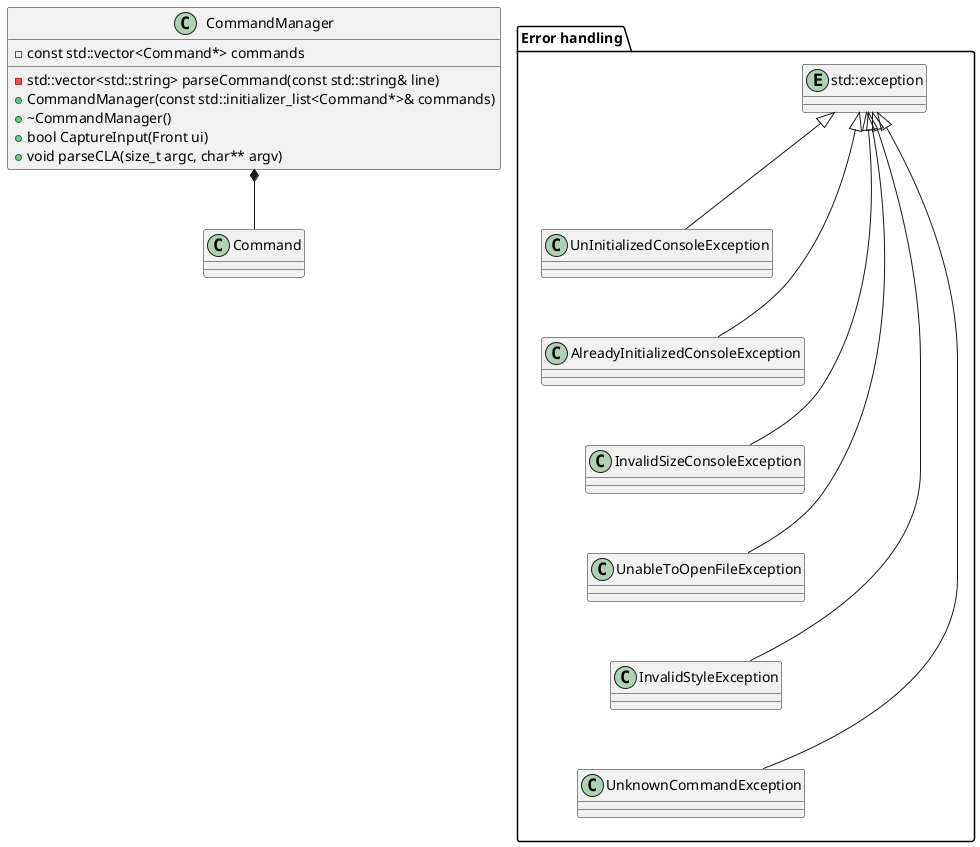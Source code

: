 @startuml Errors

top to bottom direction

package "Error handling" {
    entity std::exception { }
    
    together {
        class UnInitializedConsoleException { }
        class AlreadyInitializedConsoleException { }
        class InvalidSizeConsoleException { }
        class UnableToOpenFileException  {}
        class InvalidStyleException { }
        class UnknownCommandException { }
    }

    std::exception <|-- UnInitializedConsoleException
    std::exception <|-- AlreadyInitializedConsoleException
    std::exception <|-- InvalidSizeConsoleException
    std::exception <|-- UnableToOpenFileException
    std::exception <|-- InvalidStyleException
    std::exception <|-- UnknownCommandException

    ' Force vertical alignment using invisible links
    UnInitializedConsoleException -[hidden]-> AlreadyInitializedConsoleException
    AlreadyInitializedConsoleException -[hidden]-> InvalidSizeConsoleException
    InvalidSizeConsoleException -[hidden]-> UnableToOpenFileException
    UnableToOpenFileException -[hidden]-> InvalidStyleException
    InvalidStyleException -[hidden]-> UnknownCommandException
}

class CommandManager {
    - const std::vector<Command*> commands
    - std::vector<std::string> parseCommand(const std::string& line)
    + CommandManager(const std::initializer_list<Command*>& commands)
    + ~CommandManager()
    + bool CaptureInput(Front ui)
    + void parseCLA(size_t argc, char** argv)
}

CommandManager *-- Command

@enduml